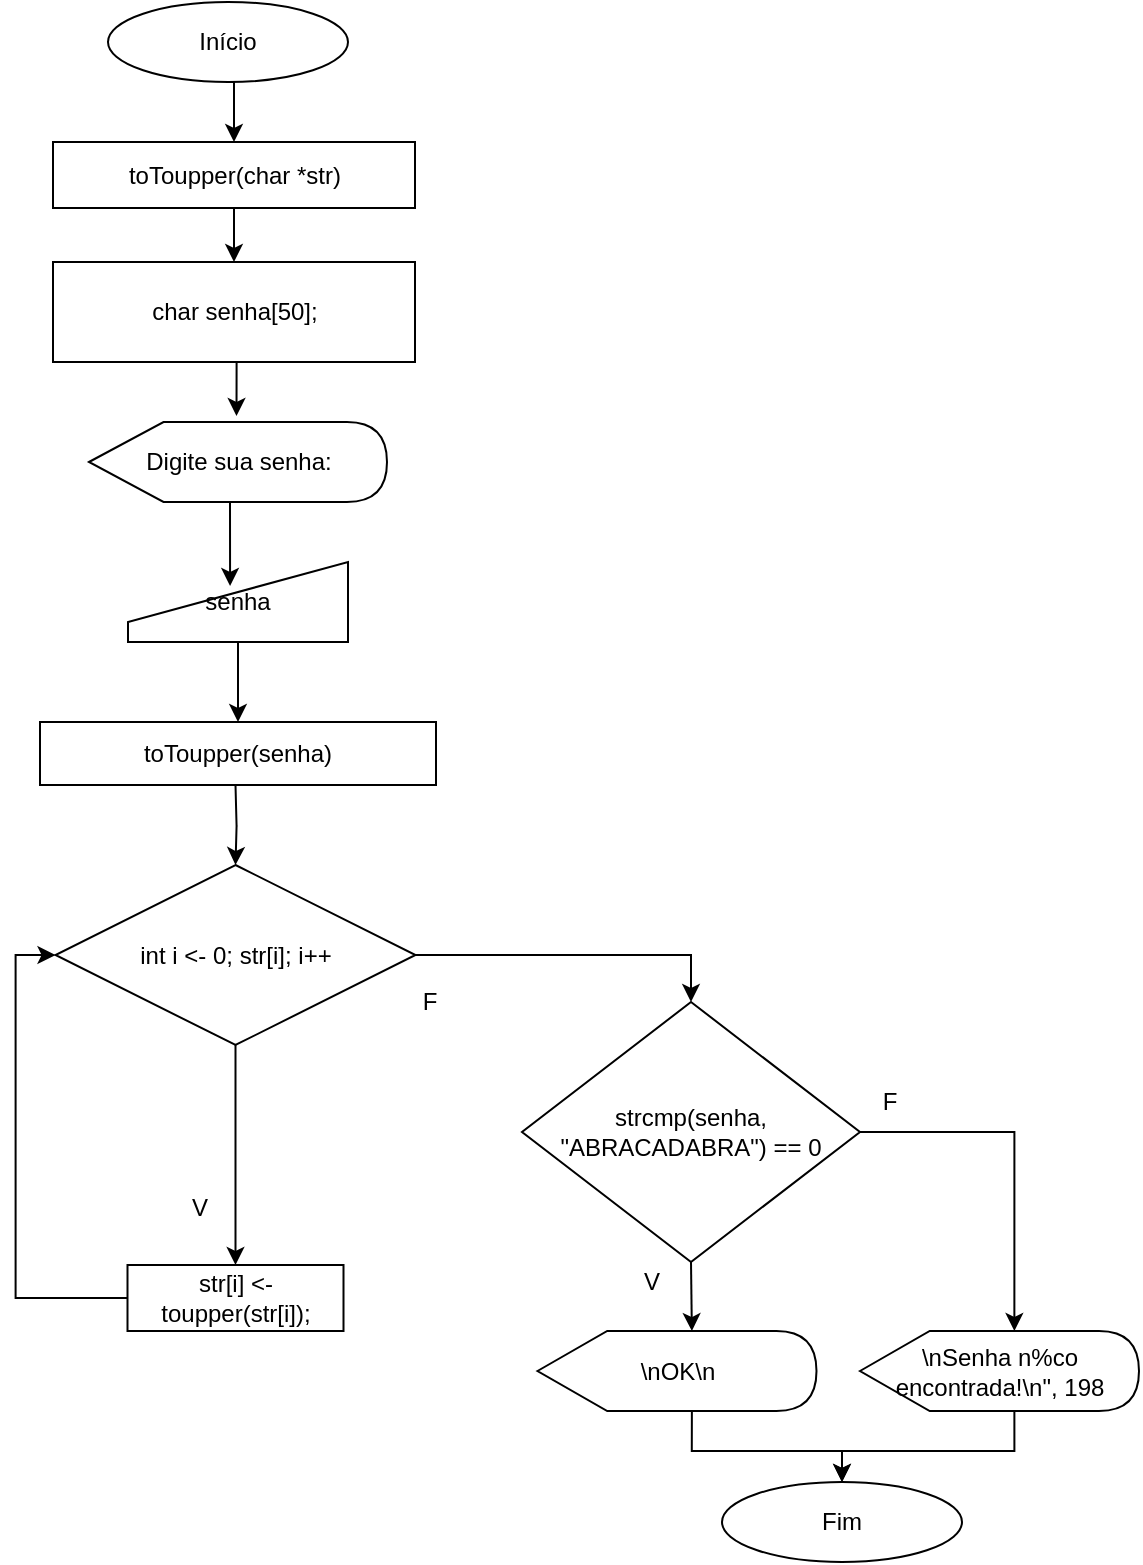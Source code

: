 <mxfile version="24.3.1" type="device">
  <diagram id="eR1Zb5RVLTV1uuEW3yPG" name="Page-1">
    <mxGraphModel dx="880" dy="2814" grid="1" gridSize="10" guides="1" tooltips="1" connect="1" arrows="1" fold="1" page="1" pageScale="1" pageWidth="827" pageHeight="1169" math="0" shadow="0">
      <root>
        <mxCell id="0" />
        <mxCell id="1" parent="0" />
        <mxCell id="NN8kFv3UxyB4Z3Qv7Q7P-32" style="edgeStyle=orthogonalEdgeStyle;rounded=0;orthogonalLoop=1;jettySize=auto;html=1;exitX=1;exitY=0.5;exitDx=0;exitDy=0;entryX=0.5;entryY=0;entryDx=0;entryDy=0;" parent="1" edge="1">
          <mxGeometry relative="1" as="geometry">
            <mxPoint x="560" y="400" as="sourcePoint" />
          </mxGeometry>
        </mxCell>
        <mxCell id="NN8kFv3UxyB4Z3Qv7Q7P-39" style="edgeStyle=orthogonalEdgeStyle;rounded=0;orthogonalLoop=1;jettySize=auto;html=1;exitX=0;exitY=0.5;exitDx=0;exitDy=0;entryX=0;entryY=0;entryDx=40;entryDy=0;entryPerimeter=0;" parent="1" edge="1">
          <mxGeometry relative="1" as="geometry">
            <mxPoint x="480" y="400" as="sourcePoint" />
          </mxGeometry>
        </mxCell>
        <mxCell id="NN8kFv3UxyB4Z3Qv7Q7P-33" style="edgeStyle=orthogonalEdgeStyle;rounded=0;orthogonalLoop=1;jettySize=auto;html=1;exitX=1;exitY=0.5;exitDx=0;exitDy=0;" parent="1" edge="1">
          <mxGeometry relative="1" as="geometry">
            <mxPoint x="640" y="480" as="sourcePoint" />
          </mxGeometry>
        </mxCell>
        <mxCell id="NN8kFv3UxyB4Z3Qv7Q7P-38" style="edgeStyle=orthogonalEdgeStyle;rounded=0;orthogonalLoop=1;jettySize=auto;html=1;exitX=0;exitY=0.5;exitDx=0;exitDy=0;entryX=0;entryY=0;entryDx=40;entryDy=0;entryPerimeter=0;" parent="1" edge="1">
          <mxGeometry relative="1" as="geometry">
            <mxPoint x="560" y="480" as="sourcePoint" />
          </mxGeometry>
        </mxCell>
        <mxCell id="NN8kFv3UxyB4Z3Qv7Q7P-37" style="edgeStyle=orthogonalEdgeStyle;rounded=0;orthogonalLoop=1;jettySize=auto;html=1;exitX=0;exitY=0.5;exitDx=0;exitDy=0;entryX=0;entryY=0;entryDx=40;entryDy=0;entryPerimeter=0;" parent="1" edge="1">
          <mxGeometry relative="1" as="geometry">
            <mxPoint x="640" y="560" as="sourcePoint" />
          </mxGeometry>
        </mxCell>
        <mxCell id="NN8kFv3UxyB4Z3Qv7Q7P-41" style="edgeStyle=orthogonalEdgeStyle;rounded=0;orthogonalLoop=1;jettySize=auto;html=1;exitX=1;exitY=0.5;exitDx=0;exitDy=0;entryX=0;entryY=0;entryDx=40;entryDy=0;entryPerimeter=0;" parent="1" edge="1">
          <mxGeometry relative="1" as="geometry">
            <mxPoint x="720" y="560" as="sourcePoint" />
          </mxGeometry>
        </mxCell>
        <mxCell id="sSCpmMaVxi6PYTEObbiI-27" style="edgeStyle=orthogonalEdgeStyle;rounded=0;orthogonalLoop=1;jettySize=auto;html=1;exitX=1;exitY=0.5;exitDx=0;exitDy=0;entryX=0;entryY=0.5;entryDx=0;entryDy=0;" parent="1" edge="1">
          <mxGeometry relative="1" as="geometry">
            <Array as="points">
              <mxPoint x="220" y="600" />
              <mxPoint x="220" y="750" />
              <mxPoint x="40" y="750" />
              <mxPoint x="40" y="320" />
            </Array>
            <mxPoint x="100" y="320" as="targetPoint" />
          </mxGeometry>
        </mxCell>
        <mxCell id="4o-lOPJ51wKIezAghSig-40" style="edgeStyle=orthogonalEdgeStyle;rounded=0;orthogonalLoop=1;jettySize=auto;html=1;exitX=0.5;exitY=1;exitDx=0;exitDy=0;entryX=0.5;entryY=0;entryDx=0;entryDy=0;" parent="1" source="lwcZz6v842X9FkbV30nD-1" target="4o-lOPJ51wKIezAghSig-38" edge="1">
          <mxGeometry relative="1" as="geometry" />
        </mxCell>
        <mxCell id="lwcZz6v842X9FkbV30nD-1" value="Início" style="ellipse;whiteSpace=wrap;html=1;" parent="1" vertex="1">
          <mxGeometry x="253" y="-1810" width="120" height="40" as="geometry" />
        </mxCell>
        <mxCell id="NFvZZmDYg6qZ6bP0rbpK-52" value="V" style="text;html=1;strokeColor=none;fillColor=none;align=center;verticalAlign=middle;whiteSpace=wrap;rounded=0;" parent="1" vertex="1">
          <mxGeometry x="283.75" y="-1217.5" width="30" height="20" as="geometry" />
        </mxCell>
        <mxCell id="fgQoKuZkV8or9lU69tf7-6" style="edgeStyle=orthogonalEdgeStyle;rounded=0;orthogonalLoop=1;jettySize=auto;html=1;exitX=0.5;exitY=1;exitDx=0;exitDy=0;entryX=0.5;entryY=0;entryDx=0;entryDy=0;" parent="1" edge="1">
          <mxGeometry relative="1" as="geometry">
            <mxPoint x="316.75" y="-1378.5" as="targetPoint" />
            <mxPoint x="316.75" y="-1418.5" as="sourcePoint" />
          </mxGeometry>
        </mxCell>
        <mxCell id="fgQoKuZkV8or9lU69tf7-8" style="edgeStyle=orthogonalEdgeStyle;rounded=0;orthogonalLoop=1;jettySize=auto;html=1;exitX=0.5;exitY=1;exitDx=0;exitDy=0;entryX=0.5;entryY=0;entryDx=0;entryDy=0;" parent="1" source="fgQoKuZkV8or9lU69tf7-2" target="fgQoKuZkV8or9lU69tf7-4" edge="1">
          <mxGeometry relative="1" as="geometry" />
        </mxCell>
        <mxCell id="wnwEwymPMFFfEoXDUTzR-3" style="edgeStyle=orthogonalEdgeStyle;rounded=0;orthogonalLoop=1;jettySize=auto;html=1;exitX=1;exitY=0.5;exitDx=0;exitDy=0;entryX=0.5;entryY=0;entryDx=0;entryDy=0;" edge="1" parent="1" source="fgQoKuZkV8or9lU69tf7-2" target="4o-lOPJ51wKIezAghSig-16">
          <mxGeometry relative="1" as="geometry" />
        </mxCell>
        <mxCell id="fgQoKuZkV8or9lU69tf7-2" value="int i &amp;lt;- 0; str[i]; i++" style="rhombus;whiteSpace=wrap;html=1;" parent="1" vertex="1">
          <mxGeometry x="226.75" y="-1378.5" width="180" height="90" as="geometry" />
        </mxCell>
        <mxCell id="fgQoKuZkV8or9lU69tf7-9" style="edgeStyle=orthogonalEdgeStyle;rounded=0;orthogonalLoop=1;jettySize=auto;html=1;exitX=0;exitY=0.5;exitDx=0;exitDy=0;entryX=0;entryY=0.5;entryDx=0;entryDy=0;" parent="1" source="fgQoKuZkV8or9lU69tf7-4" target="fgQoKuZkV8or9lU69tf7-2" edge="1">
          <mxGeometry relative="1" as="geometry" />
        </mxCell>
        <mxCell id="fgQoKuZkV8or9lU69tf7-4" value="str[i] &amp;lt;- toupper(str[i]);" style="rounded=0;whiteSpace=wrap;html=1;" parent="1" vertex="1">
          <mxGeometry x="262.75" y="-1178.5" width="108" height="33" as="geometry" />
        </mxCell>
        <mxCell id="fgQoKuZkV8or9lU69tf7-16" value="Fim" style="ellipse;whiteSpace=wrap;html=1;" parent="1" vertex="1">
          <mxGeometry x="560" y="-1070" width="120" height="40" as="geometry" />
        </mxCell>
        <mxCell id="wsi5-25m1rzmmsr4iQMM-1" value="F" style="text;html=1;strokeColor=none;fillColor=none;align=center;verticalAlign=middle;whiteSpace=wrap;rounded=0;" parent="1" vertex="1">
          <mxGeometry x="399" y="-1320" width="30" height="20" as="geometry" />
        </mxCell>
        <mxCell id="4o-lOPJ51wKIezAghSig-1" value="&lt;div&gt;char senha[50];&lt;/div&gt;" style="rounded=0;whiteSpace=wrap;html=1;" parent="1" vertex="1">
          <mxGeometry x="225.5" y="-1680" width="181" height="50" as="geometry" />
        </mxCell>
        <mxCell id="wnwEwymPMFFfEoXDUTzR-2" style="edgeStyle=orthogonalEdgeStyle;rounded=0;orthogonalLoop=1;jettySize=auto;html=1;exitX=0.5;exitY=1;exitDx=0;exitDy=0;entryX=0.5;entryY=0;entryDx=0;entryDy=0;" edge="1" parent="1" source="4o-lOPJ51wKIezAghSig-3" target="wnwEwymPMFFfEoXDUTzR-1">
          <mxGeometry relative="1" as="geometry" />
        </mxCell>
        <mxCell id="4o-lOPJ51wKIezAghSig-3" value="senha" style="shape=manualInput;whiteSpace=wrap;html=1;" parent="1" vertex="1">
          <mxGeometry x="263" y="-1530" width="110" height="40" as="geometry" />
        </mxCell>
        <mxCell id="4o-lOPJ51wKIezAghSig-4" value="&lt;div&gt;Digite sua senha:&lt;/div&gt;" style="shape=display;whiteSpace=wrap;html=1;" parent="1" vertex="1">
          <mxGeometry x="243.5" y="-1600" width="149" height="40" as="geometry" />
        </mxCell>
        <mxCell id="4o-lOPJ51wKIezAghSig-5" style="edgeStyle=orthogonalEdgeStyle;rounded=0;orthogonalLoop=1;jettySize=auto;html=1;exitX=0.5;exitY=1;exitDx=0;exitDy=0;entryX=0.495;entryY=-0.075;entryDx=0;entryDy=0;entryPerimeter=0;" parent="1" source="4o-lOPJ51wKIezAghSig-1" target="4o-lOPJ51wKIezAghSig-4" edge="1">
          <mxGeometry relative="1" as="geometry" />
        </mxCell>
        <mxCell id="4o-lOPJ51wKIezAghSig-6" style="edgeStyle=orthogonalEdgeStyle;rounded=0;orthogonalLoop=1;jettySize=auto;html=1;exitX=0;exitY=0;exitDx=108.75;exitDy=40;exitPerimeter=0;entryX=0.464;entryY=0.3;entryDx=0;entryDy=0;entryPerimeter=0;" parent="1" source="4o-lOPJ51wKIezAghSig-4" target="4o-lOPJ51wKIezAghSig-3" edge="1">
          <mxGeometry relative="1" as="geometry">
            <Array as="points">
              <mxPoint x="314" y="-1560" />
            </Array>
          </mxGeometry>
        </mxCell>
        <mxCell id="4o-lOPJ51wKIezAghSig-16" value="strcmp(senha, &quot;ABRACADABRA&quot;) == 0" style="rhombus;whiteSpace=wrap;html=1;" parent="1" vertex="1">
          <mxGeometry x="460" y="-1310" width="169" height="130" as="geometry" />
        </mxCell>
        <mxCell id="wnwEwymPMFFfEoXDUTzR-7" style="edgeStyle=orthogonalEdgeStyle;rounded=0;orthogonalLoop=1;jettySize=auto;html=1;exitX=0;exitY=0;exitDx=77.188;exitDy=40;exitPerimeter=0;entryX=0.5;entryY=0;entryDx=0;entryDy=0;" edge="1" parent="1" source="4o-lOPJ51wKIezAghSig-18" target="fgQoKuZkV8or9lU69tf7-16">
          <mxGeometry relative="1" as="geometry" />
        </mxCell>
        <mxCell id="4o-lOPJ51wKIezAghSig-18" value="&lt;div&gt;\nOK\n&lt;/div&gt;" style="shape=display;whiteSpace=wrap;html=1;" parent="1" vertex="1">
          <mxGeometry x="467.75" y="-1145.5" width="139.5" height="40" as="geometry" />
        </mxCell>
        <mxCell id="wnwEwymPMFFfEoXDUTzR-6" style="edgeStyle=orthogonalEdgeStyle;rounded=0;orthogonalLoop=1;jettySize=auto;html=1;exitX=0;exitY=0;exitDx=77.188;exitDy=40;exitPerimeter=0;entryX=0.5;entryY=0;entryDx=0;entryDy=0;" edge="1" parent="1" source="4o-lOPJ51wKIezAghSig-20" target="fgQoKuZkV8or9lU69tf7-16">
          <mxGeometry relative="1" as="geometry" />
        </mxCell>
        <mxCell id="4o-lOPJ51wKIezAghSig-20" value="&lt;div&gt;\nSenha n%co encontrada!\n&quot;, 198&lt;/div&gt;" style="shape=display;whiteSpace=wrap;html=1;" parent="1" vertex="1">
          <mxGeometry x="629" y="-1145.5" width="139.5" height="40" as="geometry" />
        </mxCell>
        <mxCell id="4o-lOPJ51wKIezAghSig-21" style="edgeStyle=orthogonalEdgeStyle;rounded=0;orthogonalLoop=1;jettySize=auto;html=1;exitX=1;exitY=0.5;exitDx=0;exitDy=0;entryX=0;entryY=0;entryDx=77.188;entryDy=0;entryPerimeter=0;" parent="1" source="4o-lOPJ51wKIezAghSig-16" target="4o-lOPJ51wKIezAghSig-20" edge="1">
          <mxGeometry relative="1" as="geometry" />
        </mxCell>
        <mxCell id="4o-lOPJ51wKIezAghSig-22" value="F" style="text;html=1;strokeColor=none;fillColor=none;align=center;verticalAlign=middle;whiteSpace=wrap;rounded=0;" parent="1" vertex="1">
          <mxGeometry x="629" y="-1270" width="30" height="20" as="geometry" />
        </mxCell>
        <mxCell id="4o-lOPJ51wKIezAghSig-23" value="V" style="text;html=1;strokeColor=none;fillColor=none;align=center;verticalAlign=middle;whiteSpace=wrap;rounded=0;" parent="1" vertex="1">
          <mxGeometry x="510" y="-1180" width="30" height="20" as="geometry" />
        </mxCell>
        <mxCell id="4o-lOPJ51wKIezAghSig-39" style="edgeStyle=orthogonalEdgeStyle;rounded=0;orthogonalLoop=1;jettySize=auto;html=1;exitX=0.5;exitY=1;exitDx=0;exitDy=0;entryX=0.5;entryY=0;entryDx=0;entryDy=0;" parent="1" source="4o-lOPJ51wKIezAghSig-38" target="4o-lOPJ51wKIezAghSig-1" edge="1">
          <mxGeometry relative="1" as="geometry" />
        </mxCell>
        <mxCell id="4o-lOPJ51wKIezAghSig-38" value="toToupper(char *str)" style="rounded=0;whiteSpace=wrap;html=1;" parent="1" vertex="1">
          <mxGeometry x="225.5" y="-1740" width="181" height="33" as="geometry" />
        </mxCell>
        <mxCell id="wnwEwymPMFFfEoXDUTzR-1" value="toToupper(senha)" style="rounded=0;whiteSpace=wrap;html=1;" vertex="1" parent="1">
          <mxGeometry x="219" y="-1450" width="198" height="31.5" as="geometry" />
        </mxCell>
        <mxCell id="wnwEwymPMFFfEoXDUTzR-5" style="edgeStyle=orthogonalEdgeStyle;rounded=0;orthogonalLoop=1;jettySize=auto;html=1;exitX=0.5;exitY=1;exitDx=0;exitDy=0;entryX=0;entryY=0;entryDx=77.188;entryDy=0;entryPerimeter=0;" edge="1" parent="1" source="4o-lOPJ51wKIezAghSig-16" target="4o-lOPJ51wKIezAghSig-18">
          <mxGeometry relative="1" as="geometry" />
        </mxCell>
      </root>
    </mxGraphModel>
  </diagram>
</mxfile>
